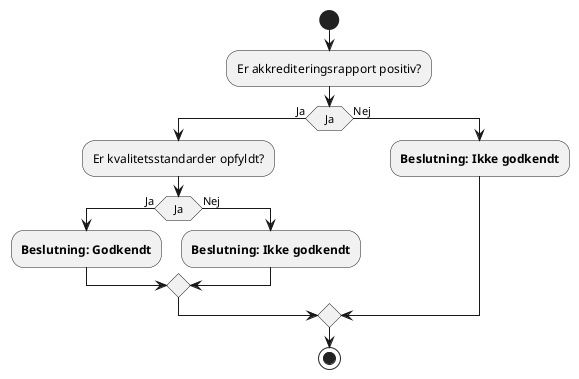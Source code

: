 @startuml Afsnit: §3, stk 1 - Beslutning: Kvalitetssikring af uddannelser
start
:Er akkrediteringsrapport positiv?;
if (Ja) then (Ja)
  :Er kvalitetsstandarder opfyldt?;
  if (Ja) then (Ja)
    :**Beslutning: Godkendt**;
  else (Nej)
    :**Beslutning: Ikke godkendt**;
  endif
else (Nej)
  :**Beslutning: Ikke godkendt**;
endif
stop
@enduml
